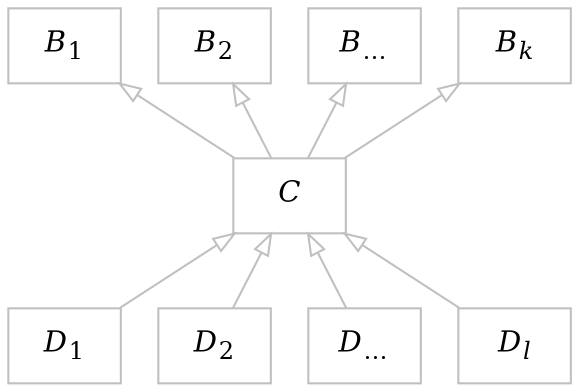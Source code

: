 digraph g {
	node [ shape = "box" color = "gray" ]
	edge [ arrowhead = "none" arrowtail = "onormal" dir = "back" color = "gray" ]

	{ rank = same
	  b1 [ label = <<i>B</i><sub>1</sub>> ]
	  b2 [ label = <<i>B</i><sub>2</sub>> ]
	  bdots [ label = <<i>B</i><sub>&hellip;</sub>> ]
	  bk [ label = <<i>B</i><sub><i>k</i></sub>> ]
	}
	  
	b1 -> b2 -> bdots -> bk [ style = "invis" ]

	c [ label = <<i>C</i>> ]

	b1 -> c
	b2 -> c
	bdots -> c
	bk -> c

	{ rank = same
	  d1 [ label = <<i>D</i><sub>1</sub>> ]
	  d2 [ label = <<i>D</i><sub>2</sub>> ]
	  ddots [ label = <<i>D</i><sub>&hellip;</sub>> ]
	  dl [ label = <<i>D</i><sub><i>l</i></sub>> ]
	}

	d1 -> d2 -> ddots -> dl [ style = "invis" ]

	c -> d1
	c -> d2
	c -> ddots
	c -> dl
}
